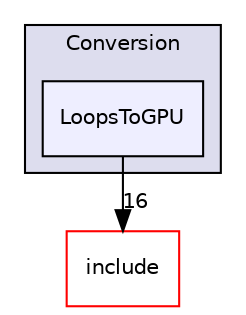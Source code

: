 digraph "lib/Conversion/LoopsToGPU" {
  bgcolor=transparent;
  compound=true
  node [ fontsize="10", fontname="Helvetica"];
  edge [ labelfontsize="10", labelfontname="Helvetica"];
  subgraph clusterdir_fb3681dc9150b247305e64d29dbc20b7 {
    graph [ bgcolor="#ddddee", pencolor="black", label="Conversion" fontname="Helvetica", fontsize="10", URL="dir_fb3681dc9150b247305e64d29dbc20b7.html"]
  dir_42378ddff49ad1e7c6fe150380104ff3 [shape=box, label="LoopsToGPU", style="filled", fillcolor="#eeeeff", pencolor="black", URL="dir_42378ddff49ad1e7c6fe150380104ff3.html"];
  }
  dir_d44c64559bbebec7f509842c48db8b23 [shape=box label="include" color="red" URL="dir_d44c64559bbebec7f509842c48db8b23.html"];
  dir_42378ddff49ad1e7c6fe150380104ff3->dir_d44c64559bbebec7f509842c48db8b23 [headlabel="16", labeldistance=1.5 headhref="dir_000064_000000.html"];
}
